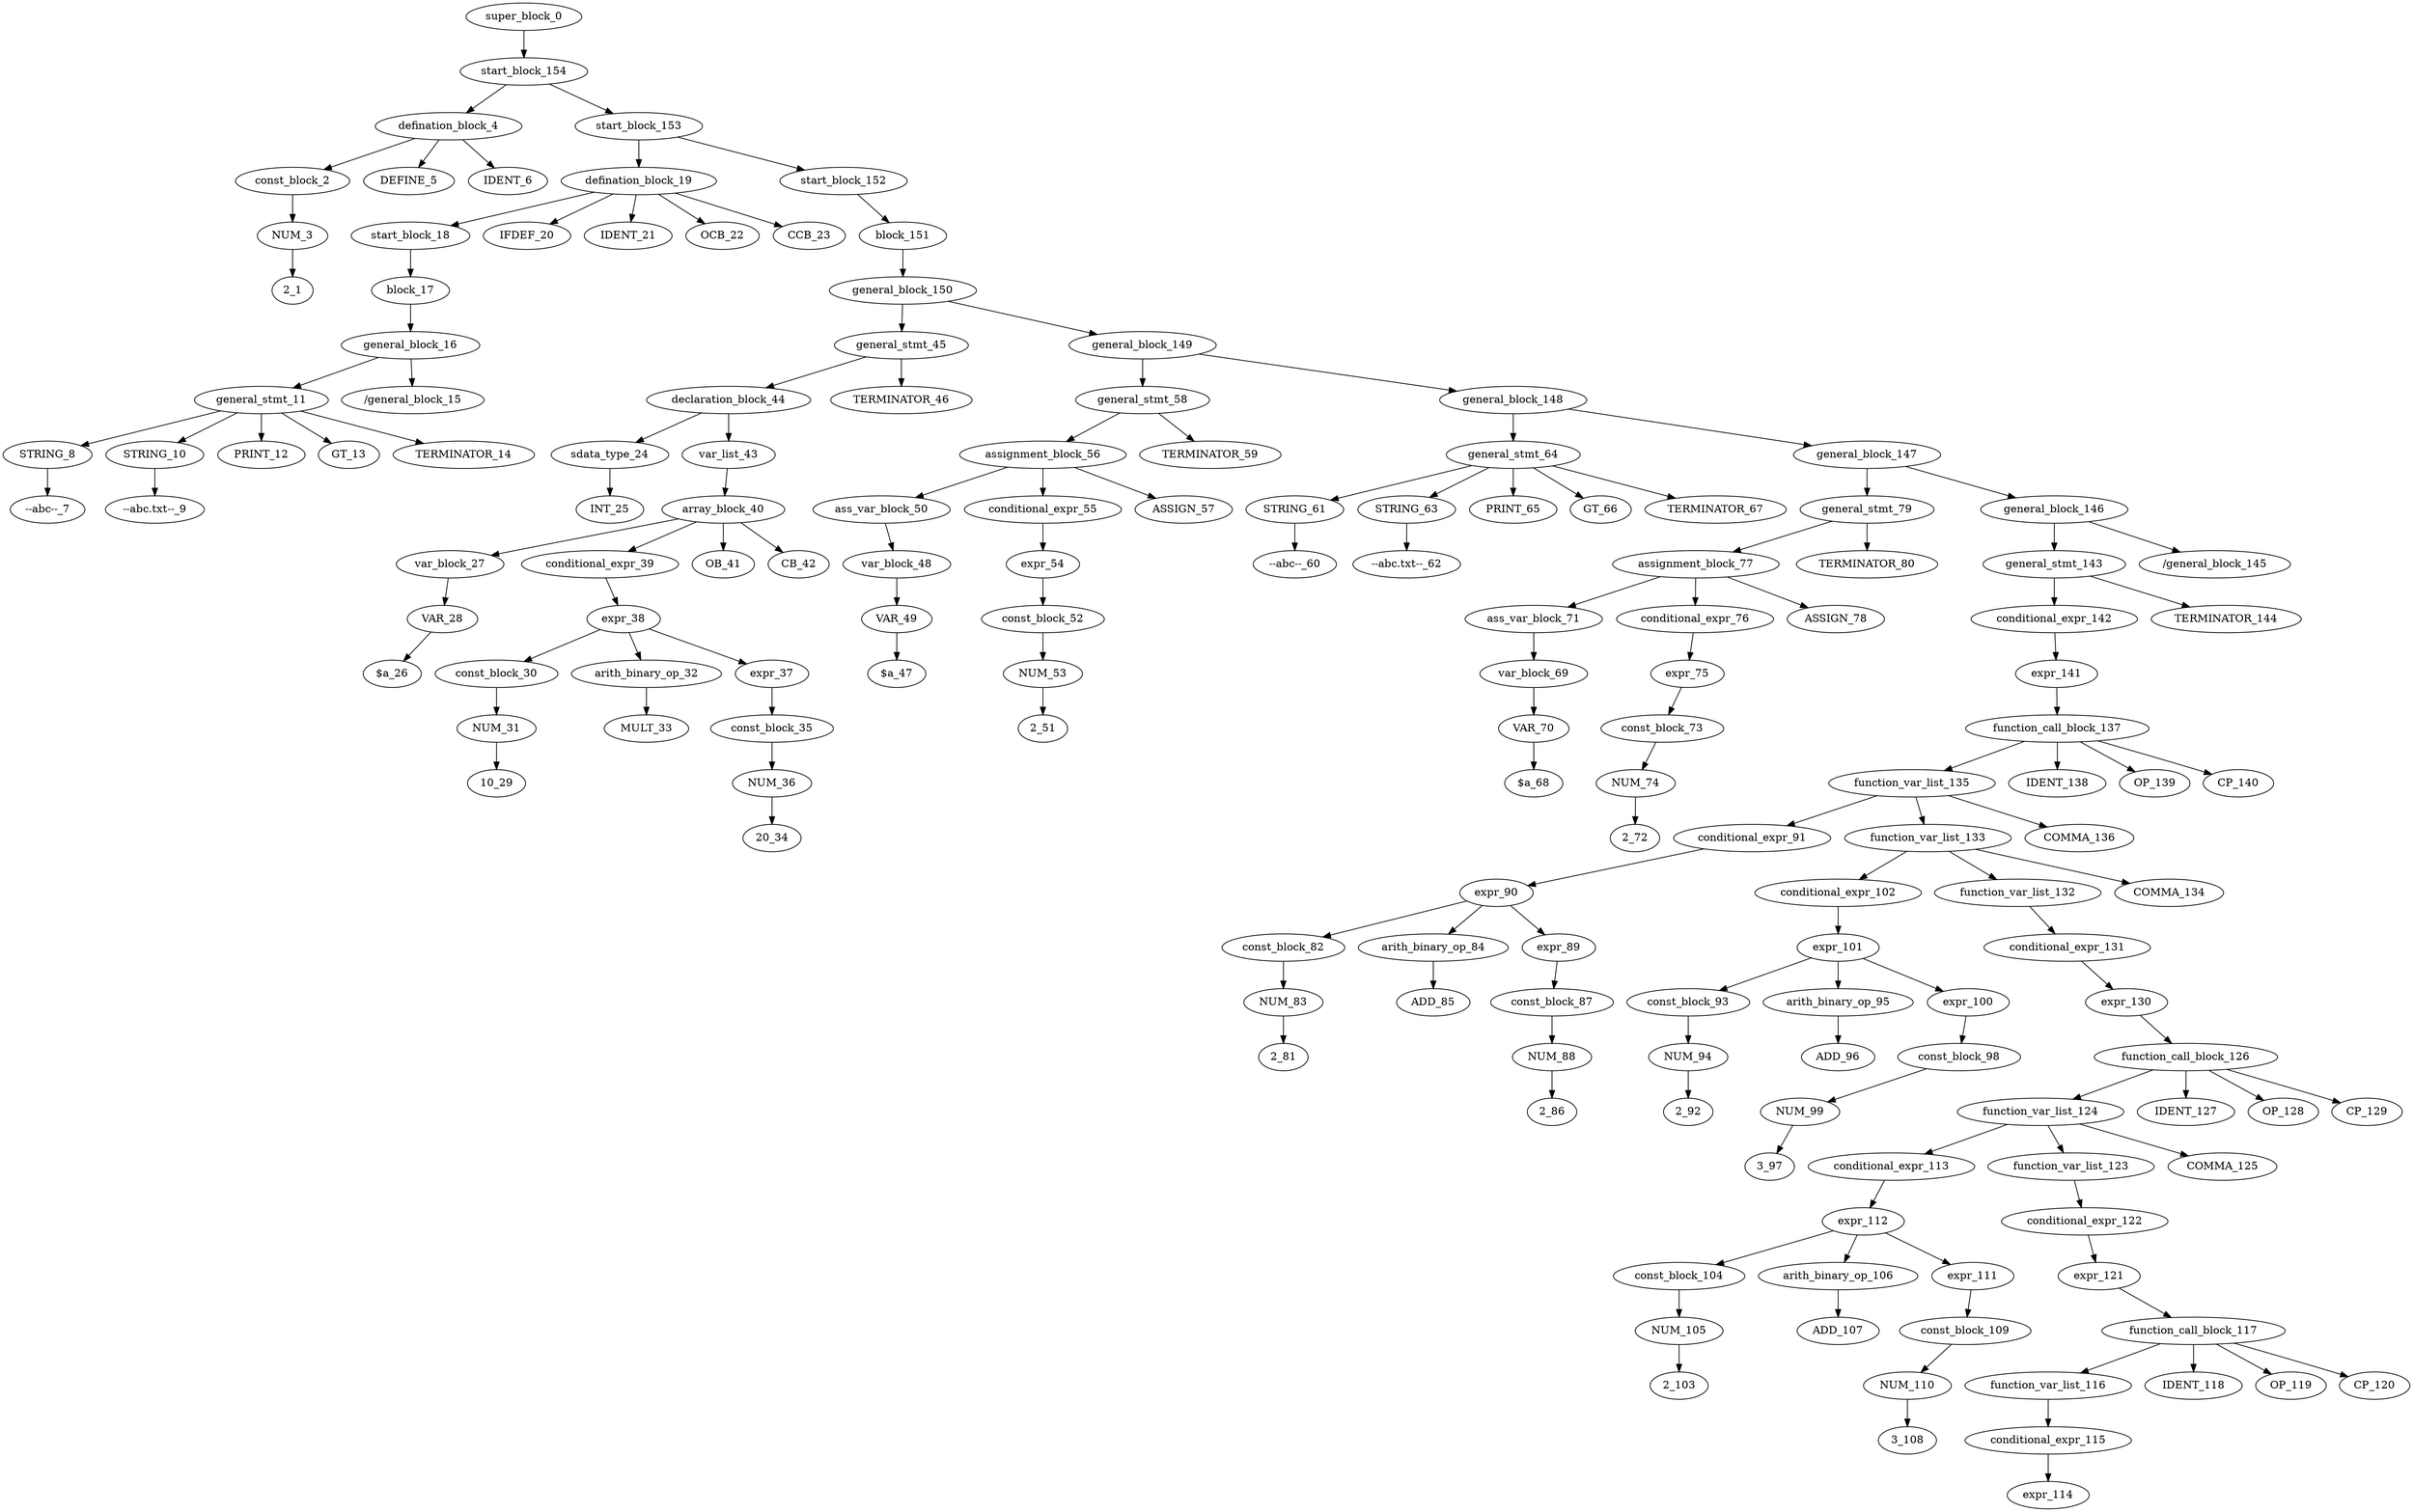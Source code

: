 digraph G {
	super_block_0 -> start_block_154 [key=153];
const_block_2 -> NUM_3 [key=1];
NUM_3 -> "2_1" [key=0];
defination_block_4 -> const_block_2 [key=4];
defination_block_4 -> DEFINE_5 [key=2];
defination_block_4 -> IDENT_6 [key=3];
STRING_8 -> "--abc--_7" [key=5];
STRING_10 -> "--abc.txt--_9" [key=6];
general_stmt_11 -> STRING_8 [key=8];
general_stmt_11 -> STRING_10 [key=10];
general_stmt_11 -> PRINT_12 [key=7];
general_stmt_11 -> GT_13 [key=9];
general_stmt_11 -> TERMINATOR_14 [key=11];
general_block_16 -> general_stmt_11 [key=12];
general_block_16 -> "/general_block_15" [key=13];
block_17 -> general_block_16 [key=14];
start_block_18 -> block_17 [key=15];
defination_block_19 -> start_block_18 [key=19];
defination_block_19 -> IFDEF_20 [key=16];
defination_block_19 -> IDENT_21 [key=17];
defination_block_19 -> OCB_22 [key=18];
defination_block_19 -> CCB_23 [key=20];
sdata_type_24 -> INT_25 [key=21];
var_block_27 -> VAR_28 [key=23];
VAR_28 -> "$a_26" [key=22];
const_block_30 -> NUM_31 [key=25];
NUM_31 -> "10_29" [key=24];
arith_binary_op_32 -> MULT_33 [key=26];
const_block_35 -> NUM_36 [key=28];
NUM_36 -> "20_34" [key=27];
expr_37 -> const_block_35 [key=29];
expr_38 -> const_block_30 [key=30];
expr_38 -> arith_binary_op_32 [key=31];
expr_38 -> expr_37 [key=32];
conditional_expr_39 -> expr_38 [key=33];
array_block_40 -> var_block_27 [key=34];
array_block_40 -> conditional_expr_39 [key=36];
array_block_40 -> OB_41 [key=35];
array_block_40 -> CB_42 [key=37];
var_list_43 -> array_block_40 [key=38];
declaration_block_44 -> sdata_type_24 [key=39];
declaration_block_44 -> var_list_43 [key=40];
general_stmt_45 -> declaration_block_44 [key=41];
general_stmt_45 -> TERMINATOR_46 [key=42];
var_block_48 -> VAR_49 [key=44];
VAR_49 -> "$a_47" [key=43];
ass_var_block_50 -> var_block_48 [key=45];
const_block_52 -> NUM_53 [key=47];
NUM_53 -> "2_51" [key=46];
expr_54 -> const_block_52 [key=48];
conditional_expr_55 -> expr_54 [key=49];
assignment_block_56 -> ass_var_block_50 [key=50];
assignment_block_56 -> conditional_expr_55 [key=52];
assignment_block_56 -> ASSIGN_57 [key=51];
general_stmt_58 -> assignment_block_56 [key=53];
general_stmt_58 -> TERMINATOR_59 [key=54];
STRING_61 -> "--abc--_60" [key=55];
STRING_63 -> "--abc.txt--_62" [key=56];
general_stmt_64 -> STRING_61 [key=58];
general_stmt_64 -> STRING_63 [key=60];
general_stmt_64 -> PRINT_65 [key=57];
general_stmt_64 -> GT_66 [key=59];
general_stmt_64 -> TERMINATOR_67 [key=61];
var_block_69 -> VAR_70 [key=63];
VAR_70 -> "$a_68" [key=62];
ass_var_block_71 -> var_block_69 [key=64];
const_block_73 -> NUM_74 [key=66];
NUM_74 -> "2_72" [key=65];
expr_75 -> const_block_73 [key=67];
conditional_expr_76 -> expr_75 [key=68];
assignment_block_77 -> ass_var_block_71 [key=69];
assignment_block_77 -> conditional_expr_76 [key=71];
assignment_block_77 -> ASSIGN_78 [key=70];
general_stmt_79 -> assignment_block_77 [key=72];
general_stmt_79 -> TERMINATOR_80 [key=73];
const_block_82 -> NUM_83 [key=75];
NUM_83 -> "2_81" [key=74];
arith_binary_op_84 -> ADD_85 [key=76];
const_block_87 -> NUM_88 [key=78];
NUM_88 -> "2_86" [key=77];
expr_89 -> const_block_87 [key=79];
expr_90 -> const_block_82 [key=80];
expr_90 -> arith_binary_op_84 [key=81];
expr_90 -> expr_89 [key=82];
conditional_expr_91 -> expr_90 [key=83];
const_block_93 -> NUM_94 [key=85];
NUM_94 -> "2_92" [key=84];
arith_binary_op_95 -> ADD_96 [key=86];
const_block_98 -> NUM_99 [key=88];
NUM_99 -> "3_97" [key=87];
expr_100 -> const_block_98 [key=89];
expr_101 -> const_block_93 [key=90];
expr_101 -> arith_binary_op_95 [key=91];
expr_101 -> expr_100 [key=92];
conditional_expr_102 -> expr_101 [key=93];
const_block_104 -> NUM_105 [key=95];
NUM_105 -> "2_103" [key=94];
arith_binary_op_106 -> ADD_107 [key=96];
const_block_109 -> NUM_110 [key=98];
NUM_110 -> "3_108" [key=97];
expr_111 -> const_block_109 [key=99];
expr_112 -> const_block_104 [key=100];
expr_112 -> arith_binary_op_106 [key=101];
expr_112 -> expr_111 [key=102];
conditional_expr_113 -> expr_112 [key=103];
conditional_expr_115 -> expr_114 [key=104];
function_var_list_116 -> conditional_expr_115 [key=105];
function_call_block_117 -> function_var_list_116 [key=108];
function_call_block_117 -> IDENT_118 [key=106];
function_call_block_117 -> OP_119 [key=107];
function_call_block_117 -> CP_120 [key=109];
expr_121 -> function_call_block_117 [key=110];
conditional_expr_122 -> expr_121 [key=111];
function_var_list_123 -> conditional_expr_122 [key=112];
function_var_list_124 -> conditional_expr_113 [key=113];
function_var_list_124 -> function_var_list_123 [key=115];
function_var_list_124 -> COMMA_125 [key=114];
function_call_block_126 -> function_var_list_124 [key=118];
function_call_block_126 -> IDENT_127 [key=116];
function_call_block_126 -> OP_128 [key=117];
function_call_block_126 -> CP_129 [key=119];
expr_130 -> function_call_block_126 [key=120];
conditional_expr_131 -> expr_130 [key=121];
function_var_list_132 -> conditional_expr_131 [key=122];
function_var_list_133 -> conditional_expr_102 [key=123];
function_var_list_133 -> function_var_list_132 [key=125];
function_var_list_133 -> COMMA_134 [key=124];
function_var_list_135 -> conditional_expr_91 [key=126];
function_var_list_135 -> function_var_list_133 [key=128];
function_var_list_135 -> COMMA_136 [key=127];
function_call_block_137 -> function_var_list_135 [key=131];
function_call_block_137 -> IDENT_138 [key=129];
function_call_block_137 -> OP_139 [key=130];
function_call_block_137 -> CP_140 [key=132];
expr_141 -> function_call_block_137 [key=133];
conditional_expr_142 -> expr_141 [key=134];
general_stmt_143 -> conditional_expr_142 [key=135];
general_stmt_143 -> TERMINATOR_144 [key=136];
general_block_146 -> general_stmt_143 [key=137];
general_block_146 -> "/general_block_145" [key=138];
general_block_147 -> general_stmt_79 [key=139];
general_block_147 -> general_block_146 [key=140];
general_block_148 -> general_stmt_64 [key=141];
general_block_148 -> general_block_147 [key=142];
general_block_149 -> general_stmt_58 [key=143];
general_block_149 -> general_block_148 [key=144];
general_block_150 -> general_stmt_45 [key=145];
general_block_150 -> general_block_149 [key=146];
block_151 -> general_block_150 [key=147];
start_block_152 -> block_151 [key=148];
start_block_153 -> defination_block_19 [key=149];
start_block_153 -> start_block_152 [key=150];
start_block_154 -> defination_block_4 [key=151];
start_block_154 -> start_block_153 [key=152];
}
